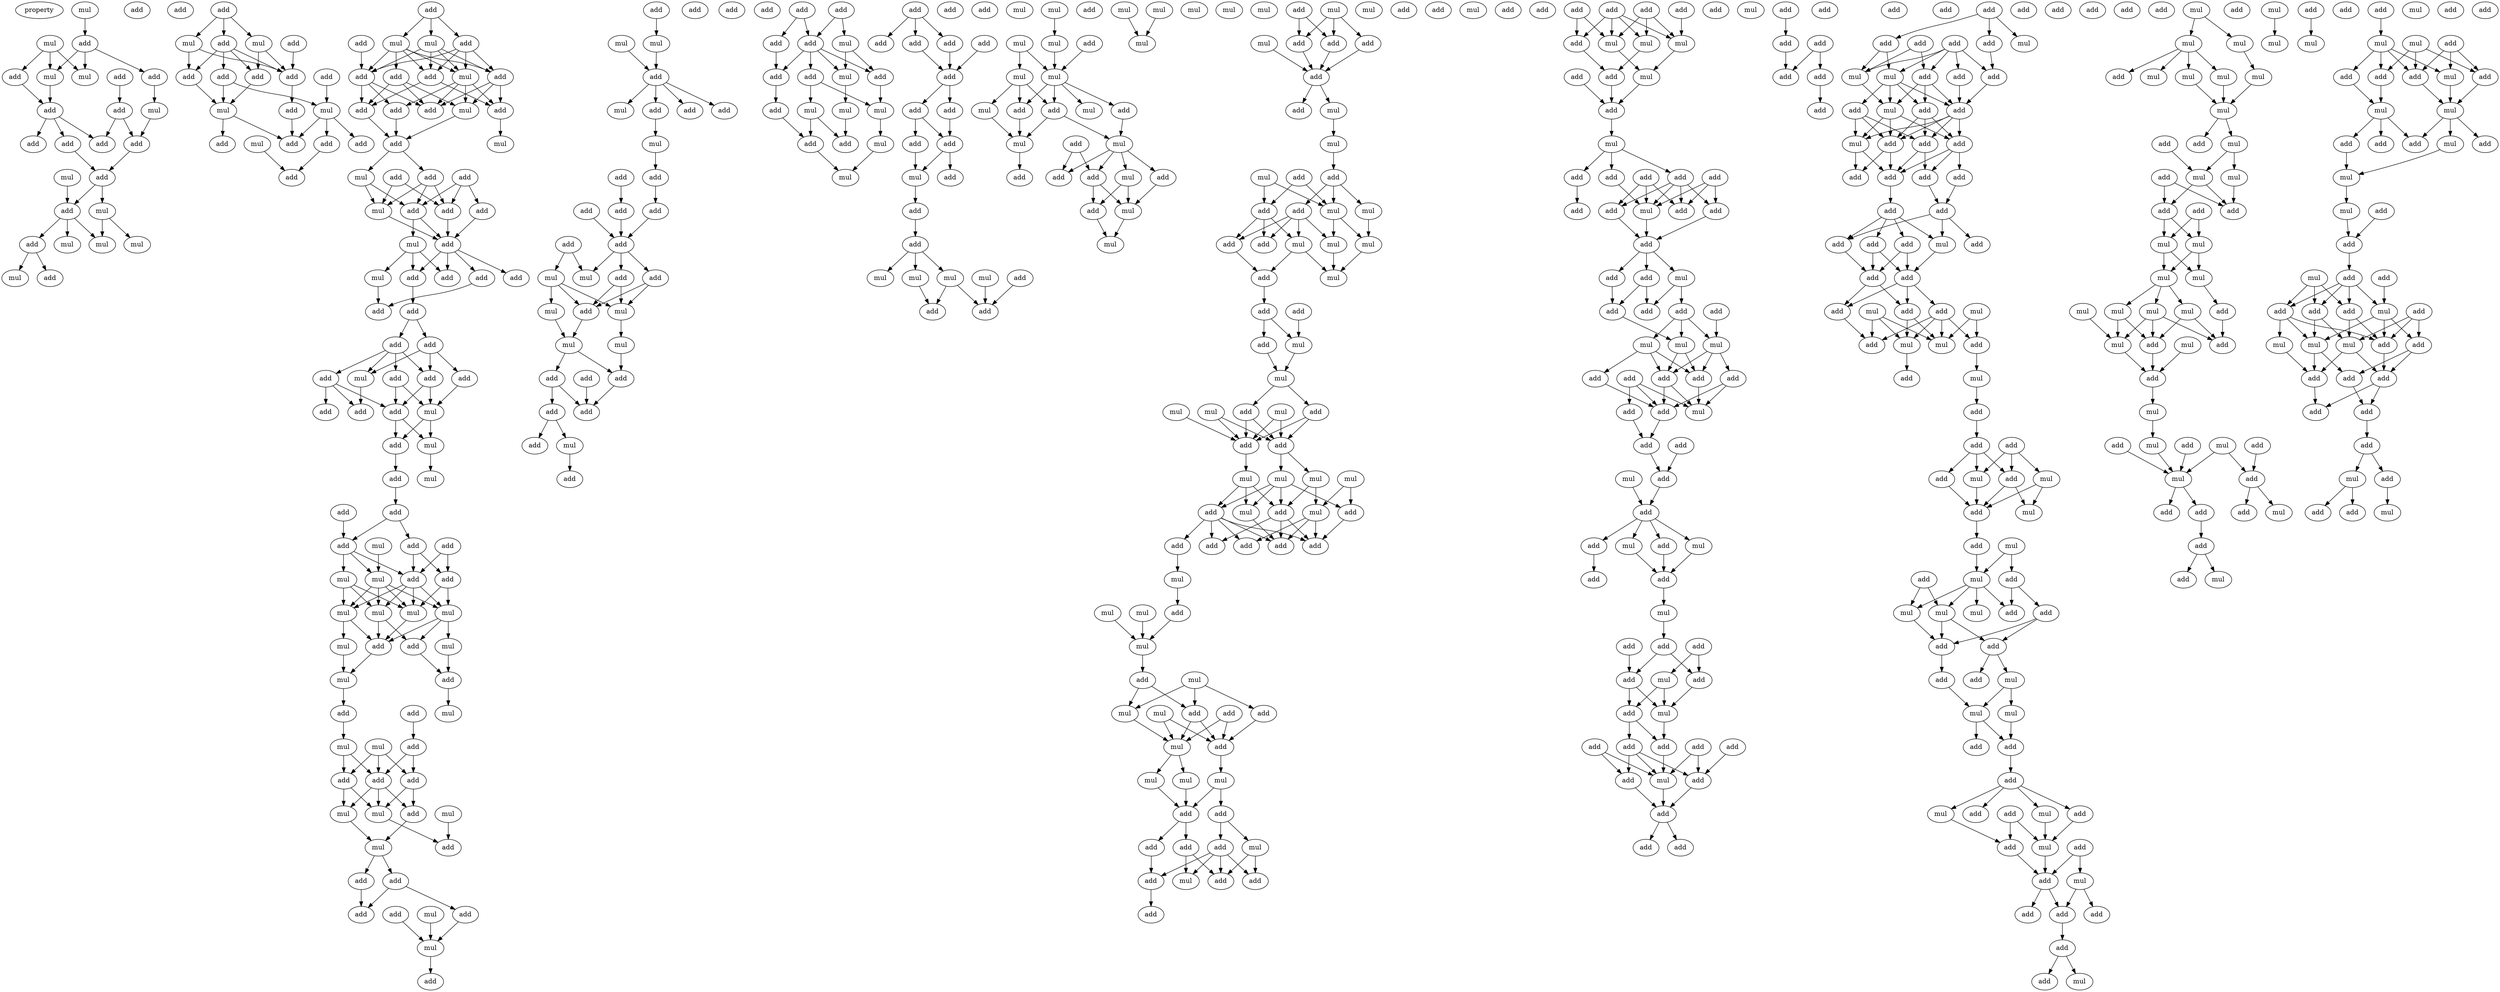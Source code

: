 digraph {
    node [fontcolor=black]
    property [mul=2,lf=1.2]
    0 [ label = mul ];
    1 [ label = add ];
    2 [ label = add ];
    3 [ label = mul ];
    4 [ label = add ];
    5 [ label = mul ];
    6 [ label = add ];
    7 [ label = add ];
    8 [ label = mul ];
    9 [ label = add ];
    10 [ label = add ];
    11 [ label = mul ];
    12 [ label = add ];
    13 [ label = add ];
    14 [ label = add ];
    15 [ label = add ];
    16 [ label = add ];
    17 [ label = mul ];
    18 [ label = add ];
    19 [ label = add ];
    20 [ label = mul ];
    21 [ label = mul ];
    22 [ label = add ];
    23 [ label = mul ];
    24 [ label = mul ];
    25 [ label = mul ];
    26 [ label = add ];
    27 [ label = add ];
    28 [ label = add ];
    29 [ label = add ];
    30 [ label = mul ];
    31 [ label = mul ];
    32 [ label = add ];
    33 [ label = add ];
    34 [ label = add ];
    35 [ label = add ];
    36 [ label = add ];
    37 [ label = mul ];
    38 [ label = mul ];
    39 [ label = add ];
    40 [ label = add ];
    41 [ label = add ];
    42 [ label = add ];
    43 [ label = add ];
    44 [ label = mul ];
    45 [ label = add ];
    46 [ label = add ];
    47 [ label = add ];
    48 [ label = mul ];
    49 [ label = mul ];
    50 [ label = add ];
    51 [ label = mul ];
    52 [ label = add ];
    53 [ label = add ];
    54 [ label = add ];
    55 [ label = add ];
    56 [ label = add ];
    57 [ label = add ];
    58 [ label = add ];
    59 [ label = add ];
    60 [ label = mul ];
    61 [ label = add ];
    62 [ label = mul ];
    63 [ label = add ];
    64 [ label = add ];
    65 [ label = add ];
    66 [ label = mul ];
    67 [ label = add ];
    68 [ label = add ];
    69 [ label = add ];
    70 [ label = mul ];
    71 [ label = mul ];
    72 [ label = add ];
    73 [ label = add ];
    74 [ label = add ];
    75 [ label = add ];
    76 [ label = add ];
    77 [ label = mul ];
    78 [ label = add ];
    79 [ label = add ];
    80 [ label = add ];
    81 [ label = add ];
    82 [ label = add ];
    83 [ label = mul ];
    84 [ label = add ];
    85 [ label = add ];
    86 [ label = add ];
    87 [ label = add ];
    88 [ label = add ];
    89 [ label = add ];
    90 [ label = mul ];
    91 [ label = add ];
    92 [ label = mul ];
    93 [ label = mul ];
    94 [ label = add ];
    95 [ label = add ];
    96 [ label = add ];
    97 [ label = add ];
    98 [ label = add ];
    99 [ label = add ];
    100 [ label = mul ];
    101 [ label = add ];
    102 [ label = add ];
    103 [ label = mul ];
    104 [ label = mul ];
    105 [ label = mul ];
    106 [ label = mul ];
    107 [ label = mul ];
    108 [ label = mul ];
    109 [ label = mul ];
    110 [ label = mul ];
    111 [ label = add ];
    112 [ label = add ];
    113 [ label = mul ];
    114 [ label = add ];
    115 [ label = mul ];
    116 [ label = add ];
    117 [ label = add ];
    118 [ label = mul ];
    119 [ label = add ];
    120 [ label = mul ];
    121 [ label = add ];
    122 [ label = add ];
    123 [ label = add ];
    124 [ label = mul ];
    125 [ label = mul ];
    126 [ label = add ];
    127 [ label = mul ];
    128 [ label = add ];
    129 [ label = mul ];
    130 [ label = add ];
    131 [ label = add ];
    132 [ label = add ];
    133 [ label = add ];
    134 [ label = mul ];
    135 [ label = add ];
    136 [ label = mul ];
    137 [ label = add ];
    138 [ label = add ];
    139 [ label = mul ];
    140 [ label = mul ];
    141 [ label = add ];
    142 [ label = add ];
    143 [ label = mul ];
    144 [ label = add ];
    145 [ label = add ];
    146 [ label = add ];
    147 [ label = mul ];
    148 [ label = add ];
    149 [ label = add ];
    150 [ label = add ];
    151 [ label = add ];
    152 [ label = add ];
    153 [ label = add ];
    154 [ label = add ];
    155 [ label = mul ];
    156 [ label = mul ];
    157 [ label = add ];
    158 [ label = add ];
    159 [ label = add ];
    160 [ label = add ];
    161 [ label = mul ];
    162 [ label = mul ];
    163 [ label = mul ];
    164 [ label = mul ];
    165 [ label = add ];
    166 [ label = add ];
    167 [ label = add ];
    168 [ label = add ];
    169 [ label = add ];
    170 [ label = add ];
    171 [ label = add ];
    172 [ label = mul ];
    173 [ label = add ];
    174 [ label = add ];
    175 [ label = add ];
    176 [ label = add ];
    177 [ label = add ];
    178 [ label = mul ];
    179 [ label = add ];
    180 [ label = add ];
    181 [ label = add ];
    182 [ label = mul ];
    183 [ label = add ];
    184 [ label = mul ];
    185 [ label = mul ];
    186 [ label = mul ];
    187 [ label = add ];
    188 [ label = mul ];
    189 [ label = add ];
    190 [ label = mul ];
    191 [ label = add ];
    192 [ label = add ];
    193 [ label = add ];
    194 [ label = add ];
    195 [ label = add ];
    196 [ label = add ];
    197 [ label = add ];
    198 [ label = add ];
    199 [ label = add ];
    200 [ label = add ];
    201 [ label = add ];
    202 [ label = add ];
    203 [ label = mul ];
    204 [ label = add ];
    205 [ label = mul ];
    206 [ label = add ];
    207 [ label = add ];
    208 [ label = mul ];
    209 [ label = mul ];
    210 [ label = add ];
    211 [ label = mul ];
    212 [ label = mul ];
    213 [ label = add ];
    214 [ label = add ];
    215 [ label = mul ];
    216 [ label = add ];
    217 [ label = mul ];
    218 [ label = add ];
    219 [ label = mul ];
    220 [ label = mul ];
    221 [ label = mul ];
    222 [ label = add ];
    223 [ label = add ];
    224 [ label = mul ];
    225 [ label = add ];
    226 [ label = mul ];
    227 [ label = mul ];
    228 [ label = mul ];
    229 [ label = add ];
    230 [ label = add ];
    231 [ label = mul ];
    232 [ label = add ];
    233 [ label = add ];
    234 [ label = add ];
    235 [ label = mul ];
    236 [ label = add ];
    237 [ label = mul ];
    238 [ label = mul ];
    239 [ label = mul ];
    240 [ label = mul ];
    241 [ label = mul ];
    242 [ label = mul ];
    243 [ label = mul ];
    244 [ label = add ];
    245 [ label = mul ];
    246 [ label = mul ];
    247 [ label = add ];
    248 [ label = add ];
    249 [ label = add ];
    250 [ label = add ];
    251 [ label = mul ];
    252 [ label = add ];
    253 [ label = add ];
    254 [ label = mul ];
    255 [ label = mul ];
    256 [ label = add ];
    257 [ label = mul ];
    258 [ label = add ];
    259 [ label = add ];
    260 [ label = mul ];
    261 [ label = mul ];
    262 [ label = add ];
    263 [ label = mul ];
    264 [ label = add ];
    265 [ label = add ];
    266 [ label = mul ];
    267 [ label = mul ];
    268 [ label = mul ];
    269 [ label = add ];
    270 [ label = add ];
    271 [ label = mul ];
    272 [ label = add ];
    273 [ label = add ];
    274 [ label = add ];
    275 [ label = mul ];
    276 [ label = mul ];
    277 [ label = mul ];
    278 [ label = add ];
    279 [ label = mul ];
    280 [ label = add ];
    281 [ label = mul ];
    282 [ label = add ];
    283 [ label = add ];
    284 [ label = mul ];
    285 [ label = mul ];
    286 [ label = mul ];
    287 [ label = mul ];
    288 [ label = mul ];
    289 [ label = add ];
    290 [ label = add ];
    291 [ label = add ];
    292 [ label = mul ];
    293 [ label = add ];
    294 [ label = add ];
    295 [ label = add ];
    296 [ label = add ];
    297 [ label = add ];
    298 [ label = mul ];
    299 [ label = mul ];
    300 [ label = mul ];
    301 [ label = add ];
    302 [ label = add ];
    303 [ label = mul ];
    304 [ label = mul ];
    305 [ label = add ];
    306 [ label = add ];
    307 [ label = add ];
    308 [ label = add ];
    309 [ label = mul ];
    310 [ label = mul ];
    311 [ label = add ];
    312 [ label = mul ];
    313 [ label = mul ];
    314 [ label = mul ];
    315 [ label = mul ];
    316 [ label = add ];
    317 [ label = add ];
    318 [ label = add ];
    319 [ label = mul ];
    320 [ label = add ];
    321 [ label = add ];
    322 [ label = add ];
    323 [ label = add ];
    324 [ label = mul ];
    325 [ label = add ];
    326 [ label = add ];
    327 [ label = add ];
    328 [ label = add ];
    329 [ label = add ];
    330 [ label = add ];
    331 [ label = add ];
    332 [ label = mul ];
    333 [ label = mul ];
    334 [ label = add ];
    335 [ label = mul ];
    336 [ label = add ];
    337 [ label = mul ];
    338 [ label = add ];
    339 [ label = add ];
    340 [ label = add ];
    341 [ label = mul ];
    342 [ label = add ];
    343 [ label = add ];
    344 [ label = add ];
    345 [ label = add ];
    346 [ label = add ];
    347 [ label = add ];
    348 [ label = add ];
    349 [ label = add ];
    350 [ label = mul ];
    351 [ label = add ];
    352 [ label = add ];
    353 [ label = add ];
    354 [ label = add ];
    355 [ label = mul ];
    356 [ label = add ];
    357 [ label = add ];
    358 [ label = add ];
    359 [ label = add ];
    360 [ label = mul ];
    361 [ label = mul ];
    362 [ label = mul ];
    363 [ label = add ];
    364 [ label = add ];
    365 [ label = add ];
    366 [ label = add ];
    367 [ label = add ];
    368 [ label = add ];
    369 [ label = add ];
    370 [ label = mul ];
    371 [ label = add ];
    372 [ label = add ];
    373 [ label = mul ];
    374 [ label = add ];
    375 [ label = add ];
    376 [ label = add ];
    377 [ label = add ];
    378 [ label = mul ];
    379 [ label = mul ];
    380 [ label = add ];
    381 [ label = add ];
    382 [ label = mul ];
    383 [ label = mul ];
    384 [ label = add ];
    385 [ label = add ];
    386 [ label = add ];
    387 [ label = add ];
    388 [ label = mul ];
    389 [ label = add ];
    390 [ label = add ];
    391 [ label = mul ];
    392 [ label = add ];
    393 [ label = add ];
    394 [ label = add ];
    395 [ label = add ];
    396 [ label = add ];
    397 [ label = mul ];
    398 [ label = add ];
    399 [ label = add ];
    400 [ label = add ];
    401 [ label = add ];
    402 [ label = add ];
    403 [ label = add ];
    404 [ label = add ];
    405 [ label = add ];
    406 [ label = add ];
    407 [ label = add ];
    408 [ label = add ];
    409 [ label = add ];
    410 [ label = add ];
    411 [ label = add ];
    412 [ label = add ];
    413 [ label = add ];
    414 [ label = add ];
    415 [ label = add ];
    416 [ label = add ];
    417 [ label = mul ];
    418 [ label = add ];
    419 [ label = add ];
    420 [ label = add ];
    421 [ label = mul ];
    422 [ label = mul ];
    423 [ label = add ];
    424 [ label = add ];
    425 [ label = mul ];
    426 [ label = add ];
    427 [ label = add ];
    428 [ label = add ];
    429 [ label = mul ];
    430 [ label = add ];
    431 [ label = add ];
    432 [ label = add ];
    433 [ label = add ];
    434 [ label = add ];
    435 [ label = add ];
    436 [ label = add ];
    437 [ label = add ];
    438 [ label = add ];
    439 [ label = mul ];
    440 [ label = add ];
    441 [ label = add ];
    442 [ label = add ];
    443 [ label = add ];
    444 [ label = add ];
    445 [ label = add ];
    446 [ label = mul ];
    447 [ label = add ];
    448 [ label = mul ];
    449 [ label = mul ];
    450 [ label = add ];
    451 [ label = mul ];
    452 [ label = add ];
    453 [ label = add ];
    454 [ label = mul ];
    455 [ label = add ];
    456 [ label = add ];
    457 [ label = add ];
    458 [ label = add ];
    459 [ label = add ];
    460 [ label = add ];
    461 [ label = mul ];
    462 [ label = mul ];
    463 [ label = add ];
    464 [ label = add ];
    465 [ label = mul ];
    466 [ label = add ];
    467 [ label = mul ];
    468 [ label = add ];
    469 [ label = add ];
    470 [ label = mul ];
    471 [ label = mul ];
    472 [ label = mul ];
    473 [ label = add ];
    474 [ label = mul ];
    475 [ label = add ];
    476 [ label = add ];
    477 [ label = add ];
    478 [ label = mul ];
    479 [ label = add ];
    480 [ label = add ];
    481 [ label = mul ];
    482 [ label = mul ];
    483 [ label = add ];
    484 [ label = add ];
    485 [ label = add ];
    486 [ label = add ];
    487 [ label = add ];
    488 [ label = mul ];
    489 [ label = add ];
    490 [ label = add ];
    491 [ label = mul ];
    492 [ label = add ];
    493 [ label = mul ];
    494 [ label = add ];
    495 [ label = add ];
    496 [ label = mul ];
    497 [ label = add ];
    498 [ label = add ];
    499 [ label = add ];
    500 [ label = add ];
    501 [ label = add ];
    502 [ label = add ];
    503 [ label = add ];
    504 [ label = mul ];
    505 [ label = mul ];
    506 [ label = mul ];
    507 [ label = mul ];
    508 [ label = mul ];
    509 [ label = mul ];
    510 [ label = add ];
    511 [ label = mul ];
    512 [ label = mul ];
    513 [ label = mul ];
    514 [ label = add ];
    515 [ label = mul ];
    516 [ label = add ];
    517 [ label = add ];
    518 [ label = mul ];
    519 [ label = mul ];
    520 [ label = add ];
    521 [ label = add ];
    522 [ label = add ];
    523 [ label = mul ];
    524 [ label = mul ];
    525 [ label = mul ];
    526 [ label = mul ];
    527 [ label = mul ];
    528 [ label = add ];
    529 [ label = mul ];
    530 [ label = mul ];
    531 [ label = mul ];
    532 [ label = add ];
    533 [ label = mul ];
    534 [ label = add ];
    535 [ label = mul ];
    536 [ label = add ];
    537 [ label = mul ];
    538 [ label = mul ];
    539 [ label = add ];
    540 [ label = add ];
    541 [ label = mul ];
    542 [ label = add ];
    543 [ label = add ];
    544 [ label = mul ];
    545 [ label = add ];
    546 [ label = add ];
    547 [ label = add ];
    548 [ label = mul ];
    549 [ label = add ];
    550 [ label = add ];
    551 [ label = mul ];
    552 [ label = add ];
    553 [ label = add ];
    554 [ label = add ];
    555 [ label = mul ];
    556 [ label = mul ];
    557 [ label = mul ];
    558 [ label = add ];
    559 [ label = mul ];
    560 [ label = mul ];
    561 [ label = add ];
    562 [ label = add ];
    563 [ label = add ];
    564 [ label = add ];
    565 [ label = add ];
    566 [ label = mul ];
    567 [ label = mul ];
    568 [ label = mul ];
    569 [ label = add ];
    570 [ label = add ];
    571 [ label = mul ];
    572 [ label = add ];
    573 [ label = add ];
    574 [ label = mul ];
    575 [ label = add ];
    576 [ label = mul ];
    577 [ label = add ];
    578 [ label = add ];
    579 [ label = mul ];
    580 [ label = add ];
    581 [ label = add ];
    582 [ label = add ];
    583 [ label = add ];
    584 [ label = add ];
    585 [ label = mul ];
    586 [ label = add ];
    587 [ label = mul ];
    588 [ label = mul ];
    589 [ label = mul ];
    590 [ label = add ];
    591 [ label = add ];
    592 [ label = add ];
    593 [ label = add ];
    594 [ label = add ];
    595 [ label = mul ];
    596 [ label = add ];
    597 [ label = add ];
    598 [ label = add ];
    599 [ label = mul ];
    600 [ label = add ];
    601 [ label = mul ];
    602 [ label = add ];
    603 [ label = add ];
    604 [ label = add ];
    0 -> 2 [ name = 0 ];
    2 -> 5 [ name = 1 ];
    2 -> 7 [ name = 2 ];
    2 -> 8 [ name = 3 ];
    3 -> 5 [ name = 4 ];
    3 -> 6 [ name = 5 ];
    3 -> 8 [ name = 6 ];
    4 -> 9 [ name = 7 ];
    6 -> 10 [ name = 8 ];
    7 -> 11 [ name = 9 ];
    8 -> 10 [ name = 10 ];
    9 -> 14 [ name = 11 ];
    9 -> 15 [ name = 12 ];
    10 -> 12 [ name = 13 ];
    10 -> 14 [ name = 14 ];
    10 -> 16 [ name = 15 ];
    11 -> 15 [ name = 16 ];
    15 -> 18 [ name = 17 ];
    16 -> 18 [ name = 18 ];
    17 -> 19 [ name = 19 ];
    18 -> 19 [ name = 20 ];
    18 -> 20 [ name = 21 ];
    19 -> 22 [ name = 22 ];
    19 -> 23 [ name = 23 ];
    19 -> 24 [ name = 24 ];
    20 -> 21 [ name = 25 ];
    20 -> 23 [ name = 26 ];
    22 -> 25 [ name = 27 ];
    22 -> 26 [ name = 28 ];
    27 -> 28 [ name = 29 ];
    27 -> 30 [ name = 30 ];
    27 -> 31 [ name = 31 ];
    28 -> 32 [ name = 32 ];
    28 -> 33 [ name = 33 ];
    28 -> 35 [ name = 34 ];
    28 -> 36 [ name = 35 ];
    29 -> 36 [ name = 36 ];
    30 -> 32 [ name = 37 ];
    30 -> 36 [ name = 38 ];
    31 -> 35 [ name = 39 ];
    31 -> 36 [ name = 40 ];
    32 -> 37 [ name = 41 ];
    33 -> 37 [ name = 42 ];
    33 -> 38 [ name = 43 ];
    34 -> 38 [ name = 44 ];
    35 -> 37 [ name = 45 ];
    36 -> 39 [ name = 46 ];
    37 -> 40 [ name = 47 ];
    37 -> 41 [ name = 48 ];
    38 -> 40 [ name = 49 ];
    38 -> 42 [ name = 50 ];
    38 -> 43 [ name = 51 ];
    39 -> 40 [ name = 52 ];
    42 -> 45 [ name = 53 ];
    44 -> 45 [ name = 54 ];
    46 -> 48 [ name = 55 ];
    46 -> 49 [ name = 56 ];
    46 -> 50 [ name = 57 ];
    47 -> 52 [ name = 58 ];
    48 -> 51 [ name = 59 ];
    48 -> 52 [ name = 60 ];
    48 -> 53 [ name = 61 ];
    48 -> 55 [ name = 62 ];
    49 -> 51 [ name = 63 ];
    49 -> 52 [ name = 64 ];
    49 -> 53 [ name = 65 ];
    49 -> 54 [ name = 66 ];
    49 -> 55 [ name = 67 ];
    50 -> 51 [ name = 68 ];
    50 -> 52 [ name = 69 ];
    50 -> 53 [ name = 70 ];
    50 -> 55 [ name = 71 ];
    51 -> 57 [ name = 72 ];
    51 -> 58 [ name = 73 ];
    51 -> 59 [ name = 74 ];
    51 -> 60 [ name = 75 ];
    52 -> 56 [ name = 76 ];
    52 -> 57 [ name = 77 ];
    52 -> 58 [ name = 78 ];
    53 -> 58 [ name = 79 ];
    53 -> 59 [ name = 80 ];
    53 -> 60 [ name = 81 ];
    54 -> 56 [ name = 82 ];
    54 -> 58 [ name = 83 ];
    54 -> 60 [ name = 84 ];
    55 -> 56 [ name = 85 ];
    55 -> 59 [ name = 86 ];
    56 -> 61 [ name = 87 ];
    57 -> 61 [ name = 88 ];
    59 -> 62 [ name = 89 ];
    60 -> 61 [ name = 90 ];
    61 -> 64 [ name = 91 ];
    61 -> 66 [ name = 92 ];
    63 -> 68 [ name = 93 ];
    63 -> 70 [ name = 94 ];
    64 -> 68 [ name = 95 ];
    64 -> 69 [ name = 96 ];
    64 -> 70 [ name = 97 ];
    65 -> 67 [ name = 98 ];
    65 -> 68 [ name = 99 ];
    65 -> 69 [ name = 100 ];
    66 -> 69 [ name = 101 ];
    66 -> 70 [ name = 102 ];
    67 -> 72 [ name = 103 ];
    68 -> 72 [ name = 104 ];
    69 -> 71 [ name = 105 ];
    69 -> 72 [ name = 106 ];
    70 -> 72 [ name = 107 ];
    71 -> 73 [ name = 108 ];
    71 -> 74 [ name = 109 ];
    71 -> 77 [ name = 110 ];
    72 -> 73 [ name = 111 ];
    72 -> 74 [ name = 112 ];
    72 -> 75 [ name = 113 ];
    72 -> 76 [ name = 114 ];
    73 -> 78 [ name = 115 ];
    75 -> 79 [ name = 116 ];
    77 -> 79 [ name = 117 ];
    78 -> 80 [ name = 118 ];
    78 -> 81 [ name = 119 ];
    80 -> 83 [ name = 120 ];
    80 -> 84 [ name = 121 ];
    80 -> 86 [ name = 122 ];
    81 -> 82 [ name = 123 ];
    81 -> 83 [ name = 124 ];
    81 -> 84 [ name = 125 ];
    81 -> 85 [ name = 126 ];
    82 -> 87 [ name = 127 ];
    82 -> 88 [ name = 128 ];
    82 -> 89 [ name = 129 ];
    83 -> 87 [ name = 130 ];
    84 -> 89 [ name = 131 ];
    84 -> 90 [ name = 132 ];
    85 -> 89 [ name = 133 ];
    85 -> 90 [ name = 134 ];
    86 -> 90 [ name = 135 ];
    89 -> 91 [ name = 136 ];
    89 -> 92 [ name = 137 ];
    90 -> 91 [ name = 138 ];
    90 -> 92 [ name = 139 ];
    91 -> 94 [ name = 140 ];
    92 -> 93 [ name = 141 ];
    94 -> 96 [ name = 142 ];
    95 -> 99 [ name = 143 ];
    96 -> 98 [ name = 144 ];
    96 -> 99 [ name = 145 ];
    97 -> 101 [ name = 146 ];
    97 -> 102 [ name = 147 ];
    98 -> 101 [ name = 148 ];
    98 -> 102 [ name = 149 ];
    99 -> 102 [ name = 150 ];
    99 -> 103 [ name = 151 ];
    99 -> 104 [ name = 152 ];
    100 -> 103 [ name = 153 ];
    101 -> 106 [ name = 154 ];
    101 -> 107 [ name = 155 ];
    102 -> 105 [ name = 156 ];
    102 -> 106 [ name = 157 ];
    102 -> 107 [ name = 158 ];
    102 -> 108 [ name = 159 ];
    103 -> 105 [ name = 160 ];
    103 -> 106 [ name = 161 ];
    103 -> 107 [ name = 162 ];
    103 -> 108 [ name = 163 ];
    104 -> 105 [ name = 164 ];
    104 -> 106 [ name = 165 ];
    104 -> 108 [ name = 166 ];
    105 -> 110 [ name = 167 ];
    105 -> 112 [ name = 168 ];
    106 -> 112 [ name = 169 ];
    107 -> 109 [ name = 170 ];
    107 -> 111 [ name = 171 ];
    107 -> 112 [ name = 172 ];
    108 -> 111 [ name = 173 ];
    108 -> 112 [ name = 174 ];
    109 -> 114 [ name = 175 ];
    110 -> 113 [ name = 176 ];
    111 -> 114 [ name = 177 ];
    112 -> 113 [ name = 178 ];
    113 -> 116 [ name = 179 ];
    114 -> 115 [ name = 180 ];
    116 -> 120 [ name = 181 ];
    117 -> 119 [ name = 182 ];
    118 -> 121 [ name = 183 ];
    118 -> 122 [ name = 184 ];
    118 -> 123 [ name = 185 ];
    119 -> 121 [ name = 186 ];
    119 -> 123 [ name = 187 ];
    120 -> 121 [ name = 188 ];
    120 -> 122 [ name = 189 ];
    121 -> 124 [ name = 190 ];
    121 -> 125 [ name = 191 ];
    121 -> 126 [ name = 192 ];
    122 -> 124 [ name = 193 ];
    122 -> 125 [ name = 194 ];
    123 -> 125 [ name = 195 ];
    123 -> 126 [ name = 196 ];
    124 -> 129 [ name = 197 ];
    125 -> 128 [ name = 198 ];
    126 -> 129 [ name = 199 ];
    127 -> 128 [ name = 200 ];
    129 -> 130 [ name = 201 ];
    129 -> 131 [ name = 202 ];
    130 -> 132 [ name = 203 ];
    131 -> 132 [ name = 204 ];
    131 -> 135 [ name = 205 ];
    133 -> 136 [ name = 206 ];
    134 -> 136 [ name = 207 ];
    135 -> 136 [ name = 208 ];
    136 -> 138 [ name = 209 ];
    137 -> 140 [ name = 210 ];
    139 -> 142 [ name = 211 ];
    140 -> 142 [ name = 212 ];
    142 -> 143 [ name = 213 ];
    142 -> 144 [ name = 214 ];
    142 -> 145 [ name = 215 ];
    142 -> 146 [ name = 216 ];
    144 -> 147 [ name = 217 ];
    147 -> 149 [ name = 218 ];
    148 -> 151 [ name = 219 ];
    149 -> 152 [ name = 220 ];
    150 -> 154 [ name = 221 ];
    151 -> 154 [ name = 222 ];
    152 -> 154 [ name = 223 ];
    153 -> 155 [ name = 224 ];
    153 -> 156 [ name = 225 ];
    154 -> 155 [ name = 226 ];
    154 -> 157 [ name = 227 ];
    154 -> 158 [ name = 228 ];
    156 -> 160 [ name = 229 ];
    156 -> 161 [ name = 230 ];
    156 -> 162 [ name = 231 ];
    157 -> 160 [ name = 232 ];
    157 -> 162 [ name = 233 ];
    158 -> 160 [ name = 234 ];
    158 -> 162 [ name = 235 ];
    160 -> 163 [ name = 236 ];
    161 -> 163 [ name = 237 ];
    162 -> 164 [ name = 238 ];
    163 -> 165 [ name = 239 ];
    163 -> 167 [ name = 240 ];
    164 -> 165 [ name = 241 ];
    165 -> 170 [ name = 242 ];
    167 -> 169 [ name = 243 ];
    167 -> 170 [ name = 244 ];
    168 -> 170 [ name = 245 ];
    169 -> 171 [ name = 246 ];
    169 -> 172 [ name = 247 ];
    172 -> 173 [ name = 248 ];
    174 -> 177 [ name = 249 ];
    174 -> 178 [ name = 250 ];
    175 -> 176 [ name = 251 ];
    175 -> 177 [ name = 252 ];
    176 -> 181 [ name = 253 ];
    177 -> 179 [ name = 254 ];
    177 -> 180 [ name = 255 ];
    177 -> 181 [ name = 256 ];
    177 -> 182 [ name = 257 ];
    178 -> 179 [ name = 258 ];
    178 -> 182 [ name = 259 ];
    179 -> 185 [ name = 260 ];
    180 -> 185 [ name = 261 ];
    180 -> 186 [ name = 262 ];
    181 -> 183 [ name = 263 ];
    182 -> 184 [ name = 264 ];
    183 -> 189 [ name = 265 ];
    184 -> 187 [ name = 266 ];
    185 -> 188 [ name = 267 ];
    186 -> 187 [ name = 268 ];
    186 -> 189 [ name = 269 ];
    188 -> 190 [ name = 270 ];
    189 -> 190 [ name = 271 ];
    191 -> 194 [ name = 272 ];
    191 -> 195 [ name = 273 ];
    191 -> 196 [ name = 274 ];
    193 -> 197 [ name = 275 ];
    195 -> 197 [ name = 276 ];
    196 -> 197 [ name = 277 ];
    197 -> 198 [ name = 278 ];
    197 -> 199 [ name = 279 ];
    198 -> 201 [ name = 280 ];
    198 -> 202 [ name = 281 ];
    199 -> 202 [ name = 282 ];
    201 -> 203 [ name = 283 ];
    202 -> 203 [ name = 284 ];
    202 -> 204 [ name = 285 ];
    203 -> 206 [ name = 286 ];
    206 -> 207 [ name = 287 ];
    207 -> 208 [ name = 288 ];
    207 -> 211 [ name = 289 ];
    207 -> 212 [ name = 290 ];
    209 -> 213 [ name = 291 ];
    210 -> 213 [ name = 292 ];
    211 -> 214 [ name = 293 ];
    212 -> 213 [ name = 294 ];
    212 -> 214 [ name = 295 ];
    215 -> 217 [ name = 296 ];
    216 -> 220 [ name = 297 ];
    217 -> 220 [ name = 298 ];
    219 -> 220 [ name = 299 ];
    219 -> 221 [ name = 300 ];
    220 -> 222 [ name = 301 ];
    220 -> 223 [ name = 302 ];
    220 -> 224 [ name = 303 ];
    220 -> 225 [ name = 304 ];
    221 -> 222 [ name = 305 ];
    221 -> 225 [ name = 306 ];
    221 -> 226 [ name = 307 ];
    222 -> 227 [ name = 308 ];
    222 -> 228 [ name = 309 ];
    223 -> 228 [ name = 310 ];
    225 -> 227 [ name = 311 ];
    226 -> 227 [ name = 312 ];
    227 -> 230 [ name = 313 ];
    228 -> 231 [ name = 314 ];
    228 -> 232 [ name = 315 ];
    228 -> 233 [ name = 316 ];
    228 -> 234 [ name = 317 ];
    229 -> 232 [ name = 318 ];
    229 -> 234 [ name = 319 ];
    231 -> 235 [ name = 320 ];
    231 -> 236 [ name = 321 ];
    232 -> 235 [ name = 322 ];
    232 -> 236 [ name = 323 ];
    233 -> 235 [ name = 324 ];
    235 -> 237 [ name = 325 ];
    236 -> 237 [ name = 326 ];
    238 -> 243 [ name = 327 ];
    242 -> 243 [ name = 328 ];
    244 -> 247 [ name = 329 ];
    244 -> 249 [ name = 330 ];
    245 -> 247 [ name = 331 ];
    245 -> 248 [ name = 332 ];
    245 -> 249 [ name = 333 ];
    246 -> 250 [ name = 334 ];
    247 -> 250 [ name = 335 ];
    248 -> 250 [ name = 336 ];
    249 -> 250 [ name = 337 ];
    250 -> 253 [ name = 338 ];
    250 -> 254 [ name = 339 ];
    254 -> 255 [ name = 340 ];
    255 -> 259 [ name = 341 ];
    258 -> 261 [ name = 342 ];
    258 -> 262 [ name = 343 ];
    259 -> 261 [ name = 344 ];
    259 -> 263 [ name = 345 ];
    259 -> 264 [ name = 346 ];
    260 -> 261 [ name = 347 ];
    260 -> 262 [ name = 348 ];
    261 -> 267 [ name = 349 ];
    261 -> 268 [ name = 350 ];
    262 -> 265 [ name = 351 ];
    262 -> 266 [ name = 352 ];
    262 -> 269 [ name = 353 ];
    263 -> 268 [ name = 354 ];
    264 -> 265 [ name = 355 ];
    264 -> 266 [ name = 356 ];
    264 -> 267 [ name = 357 ];
    264 -> 269 [ name = 358 ];
    266 -> 270 [ name = 359 ];
    266 -> 271 [ name = 360 ];
    267 -> 271 [ name = 361 ];
    268 -> 271 [ name = 362 ];
    269 -> 270 [ name = 363 ];
    270 -> 272 [ name = 364 ];
    272 -> 274 [ name = 365 ];
    272 -> 275 [ name = 366 ];
    273 -> 275 [ name = 367 ];
    274 -> 276 [ name = 368 ];
    275 -> 276 [ name = 369 ];
    276 -> 278 [ name = 370 ];
    276 -> 280 [ name = 371 ];
    277 -> 283 [ name = 372 ];
    278 -> 282 [ name = 373 ];
    278 -> 283 [ name = 374 ];
    279 -> 282 [ name = 375 ];
    279 -> 283 [ name = 376 ];
    280 -> 282 [ name = 377 ];
    280 -> 283 [ name = 378 ];
    281 -> 282 [ name = 379 ];
    281 -> 283 [ name = 380 ];
    282 -> 284 [ name = 381 ];
    282 -> 285 [ name = 382 ];
    283 -> 287 [ name = 383 ];
    284 -> 288 [ name = 384 ];
    284 -> 291 [ name = 385 ];
    285 -> 289 [ name = 386 ];
    285 -> 290 [ name = 387 ];
    285 -> 291 [ name = 388 ];
    285 -> 292 [ name = 389 ];
    286 -> 288 [ name = 390 ];
    286 -> 289 [ name = 391 ];
    287 -> 290 [ name = 392 ];
    287 -> 291 [ name = 393 ];
    287 -> 292 [ name = 394 ];
    288 -> 293 [ name = 395 ];
    288 -> 294 [ name = 396 ];
    288 -> 296 [ name = 397 ];
    289 -> 294 [ name = 398 ];
    290 -> 293 [ name = 399 ];
    290 -> 294 [ name = 400 ];
    290 -> 295 [ name = 401 ];
    290 -> 296 [ name = 402 ];
    290 -> 297 [ name = 403 ];
    291 -> 293 [ name = 404 ];
    291 -> 294 [ name = 405 ];
    291 -> 295 [ name = 406 ];
    292 -> 293 [ name = 407 ];
    297 -> 298 [ name = 408 ];
    298 -> 302 [ name = 409 ];
    299 -> 303 [ name = 410 ];
    300 -> 303 [ name = 411 ];
    302 -> 303 [ name = 412 ];
    303 -> 305 [ name = 413 ];
    304 -> 307 [ name = 414 ];
    304 -> 308 [ name = 415 ];
    304 -> 309 [ name = 416 ];
    305 -> 308 [ name = 417 ];
    305 -> 309 [ name = 418 ];
    306 -> 311 [ name = 419 ];
    306 -> 312 [ name = 420 ];
    307 -> 311 [ name = 421 ];
    308 -> 311 [ name = 422 ];
    308 -> 312 [ name = 423 ];
    309 -> 312 [ name = 424 ];
    310 -> 311 [ name = 425 ];
    310 -> 312 [ name = 426 ];
    311 -> 315 [ name = 427 ];
    312 -> 313 [ name = 428 ];
    312 -> 314 [ name = 429 ];
    313 -> 317 [ name = 430 ];
    314 -> 317 [ name = 431 ];
    315 -> 316 [ name = 432 ];
    315 -> 317 [ name = 433 ];
    316 -> 318 [ name = 434 ];
    316 -> 319 [ name = 435 ];
    317 -> 320 [ name = 436 ];
    317 -> 321 [ name = 437 ];
    318 -> 322 [ name = 438 ];
    318 -> 323 [ name = 439 ];
    318 -> 324 [ name = 440 ];
    318 -> 325 [ name = 441 ];
    319 -> 323 [ name = 442 ];
    319 -> 325 [ name = 443 ];
    320 -> 324 [ name = 444 ];
    320 -> 325 [ name = 445 ];
    321 -> 322 [ name = 446 ];
    322 -> 326 [ name = 447 ];
    328 -> 332 [ name = 448 ];
    328 -> 333 [ name = 449 ];
    328 -> 334 [ name = 450 ];
    328 -> 335 [ name = 451 ];
    329 -> 332 [ name = 452 ];
    329 -> 333 [ name = 453 ];
    329 -> 335 [ name = 454 ];
    330 -> 332 [ name = 455 ];
    330 -> 334 [ name = 456 ];
    331 -> 335 [ name = 457 ];
    332 -> 337 [ name = 458 ];
    333 -> 338 [ name = 459 ];
    334 -> 338 [ name = 460 ];
    335 -> 337 [ name = 461 ];
    336 -> 339 [ name = 462 ];
    337 -> 339 [ name = 463 ];
    338 -> 339 [ name = 464 ];
    339 -> 341 [ name = 465 ];
    341 -> 342 [ name = 466 ];
    341 -> 344 [ name = 467 ];
    341 -> 345 [ name = 468 ];
    342 -> 347 [ name = 469 ];
    342 -> 348 [ name = 470 ];
    342 -> 349 [ name = 471 ];
    342 -> 350 [ name = 472 ];
    343 -> 348 [ name = 473 ];
    343 -> 349 [ name = 474 ];
    343 -> 350 [ name = 475 ];
    344 -> 351 [ name = 476 ];
    345 -> 350 [ name = 477 ];
    346 -> 347 [ name = 478 ];
    346 -> 349 [ name = 479 ];
    346 -> 350 [ name = 480 ];
    347 -> 352 [ name = 481 ];
    348 -> 352 [ name = 482 ];
    350 -> 352 [ name = 483 ];
    352 -> 353 [ name = 484 ];
    352 -> 354 [ name = 485 ];
    352 -> 355 [ name = 486 ];
    353 -> 358 [ name = 487 ];
    354 -> 358 [ name = 488 ];
    354 -> 359 [ name = 489 ];
    355 -> 357 [ name = 490 ];
    355 -> 359 [ name = 491 ];
    356 -> 360 [ name = 492 ];
    357 -> 360 [ name = 493 ];
    357 -> 361 [ name = 494 ];
    357 -> 362 [ name = 495 ];
    358 -> 361 [ name = 496 ];
    360 -> 364 [ name = 497 ];
    360 -> 365 [ name = 498 ];
    360 -> 367 [ name = 499 ];
    361 -> 364 [ name = 500 ];
    361 -> 365 [ name = 501 ];
    362 -> 363 [ name = 502 ];
    362 -> 364 [ name = 503 ];
    362 -> 365 [ name = 504 ];
    363 -> 369 [ name = 505 ];
    364 -> 369 [ name = 506 ];
    364 -> 370 [ name = 507 ];
    365 -> 370 [ name = 508 ];
    366 -> 368 [ name = 509 ];
    366 -> 369 [ name = 510 ];
    366 -> 370 [ name = 511 ];
    367 -> 369 [ name = 512 ];
    367 -> 370 [ name = 513 ];
    368 -> 371 [ name = 514 ];
    369 -> 371 [ name = 515 ];
    371 -> 374 [ name = 516 ];
    372 -> 374 [ name = 517 ];
    373 -> 375 [ name = 518 ];
    374 -> 375 [ name = 519 ];
    375 -> 376 [ name = 520 ];
    375 -> 377 [ name = 521 ];
    375 -> 378 [ name = 522 ];
    375 -> 379 [ name = 523 ];
    376 -> 380 [ name = 524 ];
    377 -> 381 [ name = 525 ];
    378 -> 381 [ name = 526 ];
    379 -> 381 [ name = 527 ];
    381 -> 383 [ name = 528 ];
    383 -> 384 [ name = 529 ];
    384 -> 387 [ name = 530 ];
    384 -> 389 [ name = 531 ];
    385 -> 387 [ name = 532 ];
    386 -> 388 [ name = 533 ];
    386 -> 389 [ name = 534 ];
    387 -> 390 [ name = 535 ];
    387 -> 391 [ name = 536 ];
    388 -> 390 [ name = 537 ];
    388 -> 391 [ name = 538 ];
    389 -> 391 [ name = 539 ];
    390 -> 394 [ name = 540 ];
    390 -> 396 [ name = 541 ];
    391 -> 394 [ name = 542 ];
    392 -> 397 [ name = 543 ];
    392 -> 399 [ name = 544 ];
    393 -> 397 [ name = 545 ];
    393 -> 398 [ name = 546 ];
    394 -> 397 [ name = 547 ];
    395 -> 399 [ name = 548 ];
    396 -> 397 [ name = 549 ];
    396 -> 398 [ name = 550 ];
    396 -> 399 [ name = 551 ];
    397 -> 400 [ name = 552 ];
    398 -> 400 [ name = 553 ];
    399 -> 400 [ name = 554 ];
    400 -> 401 [ name = 555 ];
    400 -> 403 [ name = 556 ];
    402 -> 404 [ name = 557 ];
    404 -> 408 [ name = 558 ];
    405 -> 407 [ name = 559 ];
    405 -> 408 [ name = 560 ];
    407 -> 410 [ name = 561 ];
    412 -> 413 [ name = 562 ];
    412 -> 415 [ name = 563 ];
    412 -> 417 [ name = 564 ];
    413 -> 420 [ name = 565 ];
    414 -> 418 [ name = 566 ];
    414 -> 421 [ name = 567 ];
    415 -> 421 [ name = 568 ];
    415 -> 422 [ name = 569 ];
    416 -> 418 [ name = 570 ];
    416 -> 419 [ name = 571 ];
    416 -> 420 [ name = 572 ];
    416 -> 421 [ name = 573 ];
    416 -> 422 [ name = 574 ];
    418 -> 423 [ name = 575 ];
    418 -> 425 [ name = 576 ];
    418 -> 426 [ name = 577 ];
    419 -> 423 [ name = 578 ];
    420 -> 423 [ name = 579 ];
    421 -> 425 [ name = 580 ];
    422 -> 423 [ name = 581 ];
    422 -> 424 [ name = 582 ];
    422 -> 425 [ name = 583 ];
    422 -> 426 [ name = 584 ];
    423 -> 427 [ name = 585 ];
    423 -> 428 [ name = 586 ];
    423 -> 429 [ name = 587 ];
    423 -> 430 [ name = 588 ];
    424 -> 427 [ name = 589 ];
    424 -> 428 [ name = 590 ];
    424 -> 429 [ name = 591 ];
    425 -> 428 [ name = 592 ];
    425 -> 429 [ name = 593 ];
    425 -> 430 [ name = 594 ];
    426 -> 427 [ name = 595 ];
    426 -> 428 [ name = 596 ];
    426 -> 430 [ name = 597 ];
    427 -> 432 [ name = 598 ];
    427 -> 434 [ name = 599 ];
    428 -> 432 [ name = 600 ];
    428 -> 433 [ name = 601 ];
    429 -> 432 [ name = 602 ];
    429 -> 433 [ name = 603 ];
    430 -> 431 [ name = 604 ];
    430 -> 432 [ name = 605 ];
    430 -> 434 [ name = 606 ];
    431 -> 435 [ name = 607 ];
    432 -> 436 [ name = 608 ];
    434 -> 435 [ name = 609 ];
    435 -> 437 [ name = 610 ];
    435 -> 438 [ name = 611 ];
    435 -> 439 [ name = 612 ];
    436 -> 438 [ name = 613 ];
    436 -> 439 [ name = 614 ];
    436 -> 440 [ name = 615 ];
    436 -> 441 [ name = 616 ];
    438 -> 443 [ name = 617 ];
    439 -> 442 [ name = 618 ];
    440 -> 442 [ name = 619 ];
    440 -> 443 [ name = 620 ];
    441 -> 442 [ name = 621 ];
    441 -> 443 [ name = 622 ];
    442 -> 444 [ name = 623 ];
    442 -> 445 [ name = 624 ];
    442 -> 447 [ name = 625 ];
    443 -> 444 [ name = 626 ];
    443 -> 447 [ name = 627 ];
    444 -> 452 [ name = 628 ];
    445 -> 449 [ name = 629 ];
    445 -> 450 [ name = 630 ];
    445 -> 451 [ name = 631 ];
    445 -> 452 [ name = 632 ];
    446 -> 449 [ name = 633 ];
    446 -> 451 [ name = 634 ];
    446 -> 452 [ name = 635 ];
    447 -> 449 [ name = 636 ];
    447 -> 451 [ name = 637 ];
    448 -> 450 [ name = 638 ];
    448 -> 451 [ name = 639 ];
    449 -> 453 [ name = 640 ];
    450 -> 454 [ name = 641 ];
    454 -> 456 [ name = 642 ];
    456 -> 457 [ name = 643 ];
    457 -> 460 [ name = 644 ];
    457 -> 461 [ name = 645 ];
    457 -> 463 [ name = 646 ];
    458 -> 461 [ name = 647 ];
    458 -> 462 [ name = 648 ];
    458 -> 463 [ name = 649 ];
    460 -> 464 [ name = 650 ];
    461 -> 464 [ name = 651 ];
    462 -> 464 [ name = 652 ];
    462 -> 465 [ name = 653 ];
    463 -> 464 [ name = 654 ];
    463 -> 465 [ name = 655 ];
    464 -> 466 [ name = 656 ];
    466 -> 470 [ name = 657 ];
    467 -> 469 [ name = 658 ];
    467 -> 470 [ name = 659 ];
    468 -> 471 [ name = 660 ];
    468 -> 472 [ name = 661 ];
    469 -> 473 [ name = 662 ];
    469 -> 475 [ name = 663 ];
    470 -> 471 [ name = 664 ];
    470 -> 472 [ name = 665 ];
    470 -> 474 [ name = 666 ];
    470 -> 475 [ name = 667 ];
    471 -> 477 [ name = 668 ];
    472 -> 476 [ name = 669 ];
    472 -> 477 [ name = 670 ];
    473 -> 476 [ name = 671 ];
    473 -> 477 [ name = 672 ];
    476 -> 478 [ name = 673 ];
    476 -> 479 [ name = 674 ];
    477 -> 480 [ name = 675 ];
    478 -> 481 [ name = 676 ];
    478 -> 482 [ name = 677 ];
    480 -> 482 [ name = 678 ];
    481 -> 484 [ name = 679 ];
    482 -> 483 [ name = 680 ];
    482 -> 484 [ name = 681 ];
    484 -> 486 [ name = 682 ];
    486 -> 487 [ name = 683 ];
    486 -> 488 [ name = 684 ];
    486 -> 490 [ name = 685 ];
    486 -> 491 [ name = 686 ];
    488 -> 494 [ name = 687 ];
    489 -> 493 [ name = 688 ];
    489 -> 494 [ name = 689 ];
    490 -> 493 [ name = 690 ];
    491 -> 493 [ name = 691 ];
    492 -> 495 [ name = 692 ];
    492 -> 496 [ name = 693 ];
    493 -> 495 [ name = 694 ];
    494 -> 495 [ name = 695 ];
    495 -> 498 [ name = 696 ];
    495 -> 500 [ name = 697 ];
    496 -> 497 [ name = 698 ];
    496 -> 498 [ name = 699 ];
    498 -> 502 [ name = 700 ];
    502 -> 503 [ name = 701 ];
    502 -> 505 [ name = 702 ];
    504 -> 506 [ name = 703 ];
    504 -> 507 [ name = 704 ];
    506 -> 509 [ name = 705 ];
    507 -> 508 [ name = 706 ];
    507 -> 510 [ name = 707 ];
    507 -> 511 [ name = 708 ];
    507 -> 512 [ name = 709 ];
    508 -> 513 [ name = 710 ];
    509 -> 513 [ name = 711 ];
    511 -> 513 [ name = 712 ];
    513 -> 515 [ name = 713 ];
    513 -> 516 [ name = 714 ];
    514 -> 518 [ name = 715 ];
    515 -> 518 [ name = 716 ];
    515 -> 519 [ name = 717 ];
    517 -> 520 [ name = 718 ];
    517 -> 521 [ name = 719 ];
    518 -> 520 [ name = 720 ];
    518 -> 521 [ name = 721 ];
    519 -> 521 [ name = 722 ];
    520 -> 523 [ name = 723 ];
    520 -> 524 [ name = 724 ];
    522 -> 523 [ name = 725 ];
    522 -> 524 [ name = 726 ];
    523 -> 525 [ name = 727 ];
    523 -> 526 [ name = 728 ];
    524 -> 525 [ name = 729 ];
    524 -> 526 [ name = 730 ];
    525 -> 527 [ name = 731 ];
    525 -> 530 [ name = 732 ];
    525 -> 531 [ name = 733 ];
    526 -> 528 [ name = 734 ];
    527 -> 532 [ name = 735 ];
    527 -> 534 [ name = 736 ];
    527 -> 535 [ name = 737 ];
    528 -> 534 [ name = 738 ];
    529 -> 535 [ name = 739 ];
    530 -> 532 [ name = 740 ];
    530 -> 535 [ name = 741 ];
    531 -> 532 [ name = 742 ];
    531 -> 534 [ name = 743 ];
    532 -> 536 [ name = 744 ];
    533 -> 536 [ name = 745 ];
    535 -> 536 [ name = 746 ];
    536 -> 537 [ name = 747 ];
    537 -> 541 [ name = 748 ];
    538 -> 543 [ name = 749 ];
    538 -> 544 [ name = 750 ];
    539 -> 544 [ name = 751 ];
    540 -> 544 [ name = 752 ];
    541 -> 544 [ name = 753 ];
    542 -> 543 [ name = 754 ];
    543 -> 546 [ name = 755 ];
    543 -> 548 [ name = 756 ];
    544 -> 547 [ name = 757 ];
    544 -> 549 [ name = 758 ];
    549 -> 550 [ name = 759 ];
    550 -> 553 [ name = 760 ];
    550 -> 555 [ name = 761 ];
    551 -> 556 [ name = 762 ];
    552 -> 557 [ name = 763 ];
    558 -> 560 [ name = 764 ];
    559 -> 562 [ name = 765 ];
    559 -> 563 [ name = 766 ];
    559 -> 565 [ name = 767 ];
    560 -> 562 [ name = 768 ];
    560 -> 563 [ name = 769 ];
    560 -> 564 [ name = 770 ];
    560 -> 566 [ name = 771 ];
    561 -> 562 [ name = 772 ];
    561 -> 565 [ name = 773 ];
    561 -> 566 [ name = 774 ];
    562 -> 568 [ name = 775 ];
    563 -> 567 [ name = 776 ];
    564 -> 567 [ name = 777 ];
    565 -> 568 [ name = 778 ];
    566 -> 568 [ name = 779 ];
    567 -> 569 [ name = 780 ];
    567 -> 570 [ name = 781 ];
    567 -> 572 [ name = 782 ];
    568 -> 569 [ name = 783 ];
    568 -> 571 [ name = 784 ];
    568 -> 573 [ name = 785 ];
    570 -> 574 [ name = 786 ];
    571 -> 574 [ name = 787 ];
    574 -> 576 [ name = 788 ];
    575 -> 577 [ name = 789 ];
    576 -> 577 [ name = 790 ];
    577 -> 578 [ name = 791 ];
    578 -> 582 [ name = 792 ];
    578 -> 583 [ name = 793 ];
    578 -> 584 [ name = 794 ];
    578 -> 585 [ name = 795 ];
    579 -> 582 [ name = 796 ];
    579 -> 583 [ name = 797 ];
    579 -> 584 [ name = 798 ];
    580 -> 585 [ name = 799 ];
    581 -> 586 [ name = 800 ];
    581 -> 588 [ name = 801 ];
    581 -> 590 [ name = 802 ];
    582 -> 587 [ name = 803 ];
    582 -> 589 [ name = 804 ];
    582 -> 590 [ name = 805 ];
    583 -> 588 [ name = 806 ];
    583 -> 590 [ name = 807 ];
    584 -> 588 [ name = 808 ];
    584 -> 589 [ name = 809 ];
    585 -> 586 [ name = 810 ];
    585 -> 589 [ name = 811 ];
    585 -> 590 [ name = 812 ];
    586 -> 591 [ name = 813 ];
    586 -> 592 [ name = 814 ];
    587 -> 593 [ name = 815 ];
    588 -> 591 [ name = 816 ];
    588 -> 593 [ name = 817 ];
    589 -> 592 [ name = 818 ];
    589 -> 593 [ name = 819 ];
    590 -> 591 [ name = 820 ];
    591 -> 594 [ name = 821 ];
    591 -> 596 [ name = 822 ];
    592 -> 596 [ name = 823 ];
    593 -> 594 [ name = 824 ];
    596 -> 598 [ name = 825 ];
    598 -> 599 [ name = 826 ];
    598 -> 600 [ name = 827 ];
    599 -> 602 [ name = 828 ];
    599 -> 604 [ name = 829 ];
    600 -> 601 [ name = 830 ];
}
